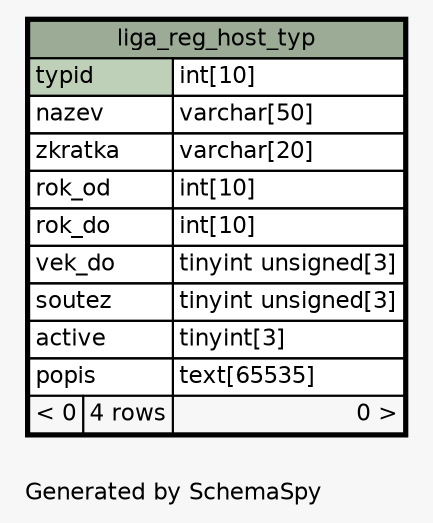 // dot 2.38.0 on Mac OS X 10.9.4
// SchemaSpy rev 590
digraph "oneDegreeRelationshipsDiagram" {
  graph [
    rankdir="RL"
    bgcolor="#f7f7f7"
    label="\nGenerated by SchemaSpy"
    labeljust="l"
    nodesep="0.18"
    ranksep="0.46"
    fontname="Helvetica"
    fontsize="11"
  ];
  node [
    fontname="Helvetica"
    fontsize="11"
    shape="plaintext"
  ];
  edge [
    arrowsize="0.8"
  ];
  "liga_reg_host_typ" [
    label=<
    <TABLE BORDER="2" CELLBORDER="1" CELLSPACING="0" BGCOLOR="#ffffff">
      <TR><TD COLSPAN="3" BGCOLOR="#9bab96" ALIGN="CENTER">liga_reg_host_typ</TD></TR>
      <TR><TD PORT="typid" COLSPAN="2" BGCOLOR="#bed1b8" ALIGN="LEFT">typid</TD><TD PORT="typid.type" ALIGN="LEFT">int[10]</TD></TR>
      <TR><TD PORT="nazev" COLSPAN="2" ALIGN="LEFT">nazev</TD><TD PORT="nazev.type" ALIGN="LEFT">varchar[50]</TD></TR>
      <TR><TD PORT="zkratka" COLSPAN="2" ALIGN="LEFT">zkratka</TD><TD PORT="zkratka.type" ALIGN="LEFT">varchar[20]</TD></TR>
      <TR><TD PORT="rok_od" COLSPAN="2" ALIGN="LEFT">rok_od</TD><TD PORT="rok_od.type" ALIGN="LEFT">int[10]</TD></TR>
      <TR><TD PORT="rok_do" COLSPAN="2" ALIGN="LEFT">rok_do</TD><TD PORT="rok_do.type" ALIGN="LEFT">int[10]</TD></TR>
      <TR><TD PORT="vek_do" COLSPAN="2" ALIGN="LEFT">vek_do</TD><TD PORT="vek_do.type" ALIGN="LEFT">tinyint unsigned[3]</TD></TR>
      <TR><TD PORT="soutez" COLSPAN="2" ALIGN="LEFT">soutez</TD><TD PORT="soutez.type" ALIGN="LEFT">tinyint unsigned[3]</TD></TR>
      <TR><TD PORT="active" COLSPAN="2" ALIGN="LEFT">active</TD><TD PORT="active.type" ALIGN="LEFT">tinyint[3]</TD></TR>
      <TR><TD PORT="popis" COLSPAN="2" ALIGN="LEFT">popis</TD><TD PORT="popis.type" ALIGN="LEFT">text[65535]</TD></TR>
      <TR><TD ALIGN="LEFT" BGCOLOR="#f7f7f7">&lt; 0</TD><TD ALIGN="RIGHT" BGCOLOR="#f7f7f7">4 rows</TD><TD ALIGN="RIGHT" BGCOLOR="#f7f7f7">0 &gt;</TD></TR>
    </TABLE>>
    URL="liga_reg_host_typ.html"
    tooltip="liga_reg_host_typ"
  ];
}
